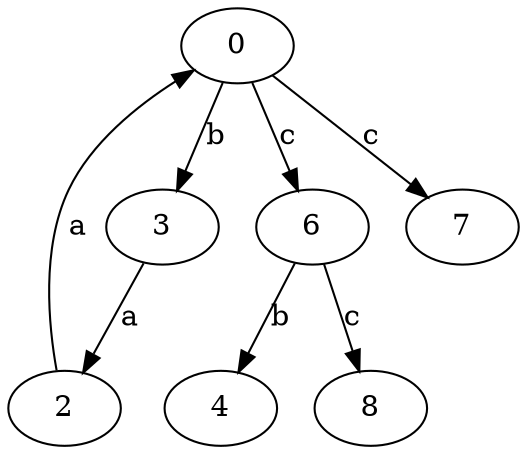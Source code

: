 strict digraph  {
0;
2;
3;
4;
6;
7;
8;
0 -> 3  [label=b];
0 -> 6  [label=c];
0 -> 7  [label=c];
2 -> 0  [label=a];
3 -> 2  [label=a];
6 -> 4  [label=b];
6 -> 8  [label=c];
}
